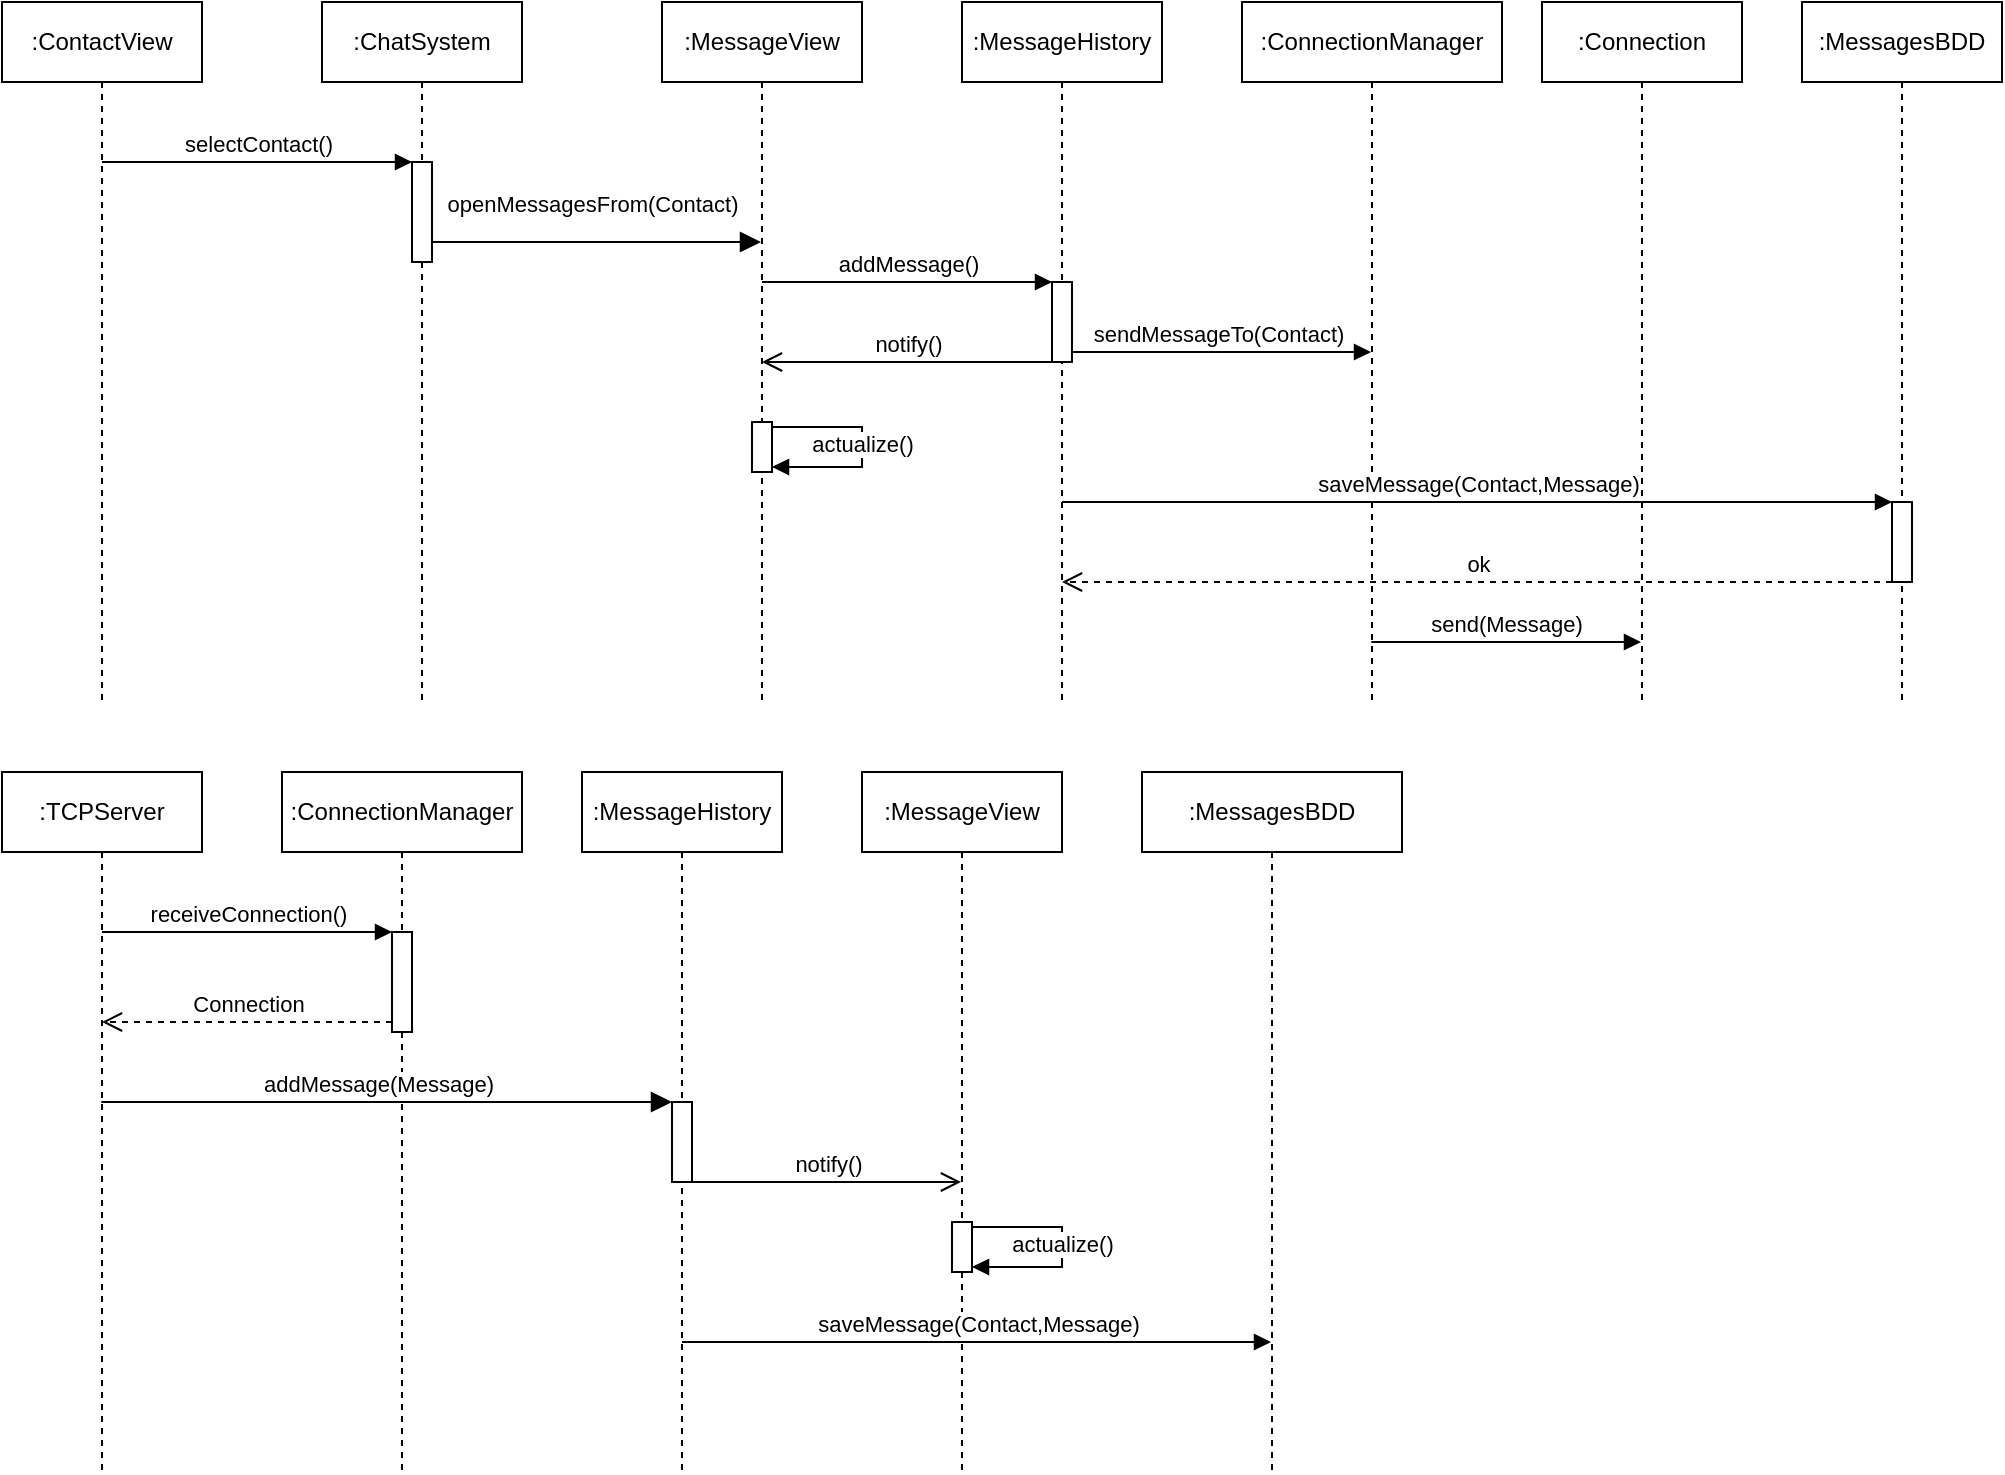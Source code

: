 <mxfile version="22.1.5" type="github">
  <diagram name="Page-1" id="2YBvvXClWsGukQMizWep">
    <mxGraphModel dx="1247" dy="637" grid="1" gridSize="10" guides="1" tooltips="1" connect="1" arrows="1" fold="1" page="1" pageScale="1" pageWidth="1100" pageHeight="850" math="0" shadow="0">
      <root>
        <mxCell id="0" />
        <mxCell id="1" parent="0" />
        <mxCell id="aM9ryv3xv72pqoxQDRHE-1" value=":ContactView" style="shape=umlLifeline;perimeter=lifelinePerimeter;whiteSpace=wrap;html=1;container=0;dropTarget=0;collapsible=0;recursiveResize=0;outlineConnect=0;portConstraint=eastwest;newEdgeStyle={&quot;edgeStyle&quot;:&quot;elbowEdgeStyle&quot;,&quot;elbow&quot;:&quot;vertical&quot;,&quot;curved&quot;:0,&quot;rounded&quot;:0};" parent="1" vertex="1">
          <mxGeometry x="40" y="40" width="100" height="350" as="geometry" />
        </mxCell>
        <mxCell id="aM9ryv3xv72pqoxQDRHE-5" value=":ChatSystem" style="shape=umlLifeline;perimeter=lifelinePerimeter;whiteSpace=wrap;html=1;container=0;dropTarget=0;collapsible=0;recursiveResize=0;outlineConnect=0;portConstraint=eastwest;newEdgeStyle={&quot;edgeStyle&quot;:&quot;elbowEdgeStyle&quot;,&quot;elbow&quot;:&quot;vertical&quot;,&quot;curved&quot;:0,&quot;rounded&quot;:0};" parent="1" vertex="1">
          <mxGeometry x="200" y="40" width="100" height="350" as="geometry" />
        </mxCell>
        <mxCell id="aM9ryv3xv72pqoxQDRHE-6" value="" style="html=1;points=[];perimeter=orthogonalPerimeter;outlineConnect=0;targetShapes=umlLifeline;portConstraint=eastwest;newEdgeStyle={&quot;edgeStyle&quot;:&quot;elbowEdgeStyle&quot;,&quot;elbow&quot;:&quot;vertical&quot;,&quot;curved&quot;:0,&quot;rounded&quot;:0};" parent="aM9ryv3xv72pqoxQDRHE-5" vertex="1">
          <mxGeometry x="45" y="80" width="10" height="50" as="geometry" />
        </mxCell>
        <mxCell id="aM9ryv3xv72pqoxQDRHE-7" value="selectContact()" style="html=1;verticalAlign=bottom;endArrow=block;edgeStyle=elbowEdgeStyle;elbow=vertical;curved=0;rounded=0;" parent="1" source="aM9ryv3xv72pqoxQDRHE-1" target="aM9ryv3xv72pqoxQDRHE-6" edge="1">
          <mxGeometry relative="1" as="geometry">
            <mxPoint x="95" y="120" as="sourcePoint" />
            <Array as="points">
              <mxPoint x="180" y="120" />
            </Array>
          </mxGeometry>
        </mxCell>
        <mxCell id="aM9ryv3xv72pqoxQDRHE-8" value="openMessagesFrom(Contact)" style="html=1;verticalAlign=bottom;endArrow=block;endSize=8;edgeStyle=elbowEdgeStyle;elbow=horizontal;curved=0;rounded=0;endFill=1;" parent="1" target="0uGFacpCI2jM2-og2iIK-16" edge="1" source="aM9ryv3xv72pqoxQDRHE-6">
          <mxGeometry x="-0.029" y="10" relative="1" as="geometry">
            <mxPoint x="425.5" y="160" as="targetPoint" />
            <Array as="points">
              <mxPoint x="346" y="160" />
              <mxPoint x="346" y="160" />
            </Array>
            <mxPoint x="271" y="160" as="sourcePoint" />
            <mxPoint as="offset" />
          </mxGeometry>
        </mxCell>
        <mxCell id="fpML9hD4aqezKX_3tMCb-2" value="addMessage()" style="html=1;verticalAlign=bottom;endArrow=block;edgeStyle=elbowEdgeStyle;elbow=vertical;curved=0;rounded=0;" parent="1" edge="1" target="0uGFacpCI2jM2-og2iIK-18" source="0uGFacpCI2jM2-og2iIK-16">
          <mxGeometry relative="1" as="geometry">
            <mxPoint x="419.63" y="180" as="sourcePoint" />
            <Array as="points">
              <mxPoint x="510" y="180" />
            </Array>
            <mxPoint x="569.5" y="180" as="targetPoint" />
          </mxGeometry>
        </mxCell>
        <mxCell id="fpML9hD4aqezKX_3tMCb-5" value=":ConnectionManager" style="shape=umlLifeline;perimeter=lifelinePerimeter;whiteSpace=wrap;html=1;container=0;dropTarget=0;collapsible=0;recursiveResize=0;outlineConnect=0;portConstraint=eastwest;newEdgeStyle={&quot;edgeStyle&quot;:&quot;elbowEdgeStyle&quot;,&quot;elbow&quot;:&quot;vertical&quot;,&quot;curved&quot;:0,&quot;rounded&quot;:0};" parent="1" vertex="1">
          <mxGeometry x="660" y="40" width="130" height="350" as="geometry" />
        </mxCell>
        <mxCell id="fpML9hD4aqezKX_3tMCb-13" value="sendMessageTo(Contact)" style="html=1;verticalAlign=bottom;endArrow=block;edgeStyle=elbowEdgeStyle;elbow=vertical;curved=0;rounded=0;" parent="1" source="0uGFacpCI2jM2-og2iIK-14" target="fpML9hD4aqezKX_3tMCb-5" edge="1">
          <mxGeometry relative="1" as="geometry">
            <mxPoint x="569.63" y="269.57" as="sourcePoint" />
            <Array as="points">
              <mxPoint x="670" y="298.71" />
            </Array>
            <mxPoint x="724.5" y="269.57" as="targetPoint" />
          </mxGeometry>
        </mxCell>
        <mxCell id="0uGFacpCI2jM2-og2iIK-14" value=":MessageHistory" style="shape=umlLifeline;perimeter=lifelinePerimeter;whiteSpace=wrap;html=1;container=0;dropTarget=0;collapsible=0;recursiveResize=0;outlineConnect=0;portConstraint=eastwest;newEdgeStyle={&quot;edgeStyle&quot;:&quot;elbowEdgeStyle&quot;,&quot;elbow&quot;:&quot;vertical&quot;,&quot;curved&quot;:0,&quot;rounded&quot;:0};" vertex="1" parent="1">
          <mxGeometry x="520" y="40" width="100" height="350" as="geometry" />
        </mxCell>
        <mxCell id="0uGFacpCI2jM2-og2iIK-18" value="" style="html=1;points=[];perimeter=orthogonalPerimeter;outlineConnect=0;targetShapes=umlLifeline;portConstraint=eastwest;newEdgeStyle={&quot;edgeStyle&quot;:&quot;elbowEdgeStyle&quot;,&quot;elbow&quot;:&quot;vertical&quot;,&quot;curved&quot;:0,&quot;rounded&quot;:0};" vertex="1" parent="0uGFacpCI2jM2-og2iIK-14">
          <mxGeometry x="45" y="140" width="10" height="40" as="geometry" />
        </mxCell>
        <mxCell id="0uGFacpCI2jM2-og2iIK-16" value="&lt;div&gt;:MessageView&lt;/div&gt;" style="shape=umlLifeline;perimeter=lifelinePerimeter;whiteSpace=wrap;html=1;container=0;dropTarget=0;collapsible=0;recursiveResize=0;outlineConnect=0;portConstraint=eastwest;newEdgeStyle={&quot;edgeStyle&quot;:&quot;elbowEdgeStyle&quot;,&quot;elbow&quot;:&quot;vertical&quot;,&quot;curved&quot;:0,&quot;rounded&quot;:0};" vertex="1" parent="1">
          <mxGeometry x="370" y="40" width="100" height="350" as="geometry" />
        </mxCell>
        <mxCell id="0uGFacpCI2jM2-og2iIK-50" value="" style="html=1;points=[];perimeter=orthogonalPerimeter;outlineConnect=0;targetShapes=umlLifeline;portConstraint=eastwest;newEdgeStyle={&quot;edgeStyle&quot;:&quot;elbowEdgeStyle&quot;,&quot;elbow&quot;:&quot;vertical&quot;,&quot;curved&quot;:0,&quot;rounded&quot;:0};" vertex="1" parent="0uGFacpCI2jM2-og2iIK-16">
          <mxGeometry x="45" y="210" width="10" height="25" as="geometry" />
        </mxCell>
        <mxCell id="fpML9hD4aqezKX_3tMCb-8" value="actualize()" style="html=1;verticalAlign=bottom;endArrow=block;edgeStyle=elbowEdgeStyle;elbow=horizontal;curved=0;rounded=0;" parent="0uGFacpCI2jM2-og2iIK-16" edge="1" target="0uGFacpCI2jM2-og2iIK-50" source="0uGFacpCI2jM2-og2iIK-50">
          <mxGeometry x="0.124" relative="1" as="geometry">
            <mxPoint x="49.63" y="210" as="sourcePoint" />
            <Array as="points">
              <mxPoint x="100" y="225" />
            </Array>
            <mxPoint x="49.63" y="230" as="targetPoint" />
            <mxPoint as="offset" />
          </mxGeometry>
        </mxCell>
        <mxCell id="0uGFacpCI2jM2-og2iIK-19" value="notify()" style="html=1;verticalAlign=bottom;endArrow=open;endSize=8;edgeStyle=elbowEdgeStyle;elbow=vertical;curved=0;rounded=0;" edge="1" parent="1" source="0uGFacpCI2jM2-og2iIK-18" target="0uGFacpCI2jM2-og2iIK-16">
          <mxGeometry relative="1" as="geometry">
            <mxPoint x="372.5" y="220" as="targetPoint" />
            <Array as="points">
              <mxPoint x="472.5" y="220" />
            </Array>
            <mxPoint x="547.5" y="220" as="sourcePoint" />
          </mxGeometry>
        </mxCell>
        <mxCell id="0uGFacpCI2jM2-og2iIK-21" value="&lt;div&gt;:Connection&lt;/div&gt;" style="shape=umlLifeline;perimeter=lifelinePerimeter;whiteSpace=wrap;html=1;container=0;dropTarget=0;collapsible=0;recursiveResize=0;outlineConnect=0;portConstraint=eastwest;newEdgeStyle={&quot;edgeStyle&quot;:&quot;elbowEdgeStyle&quot;,&quot;elbow&quot;:&quot;vertical&quot;,&quot;curved&quot;:0,&quot;rounded&quot;:0};" vertex="1" parent="1">
          <mxGeometry x="810" y="40" width="100" height="350" as="geometry" />
        </mxCell>
        <mxCell id="0uGFacpCI2jM2-og2iIK-22" value="send(Message)" style="html=1;verticalAlign=bottom;endArrow=block;edgeStyle=elbowEdgeStyle;elbow=vertical;curved=0;rounded=0;" edge="1" parent="1">
          <mxGeometry relative="1" as="geometry">
            <mxPoint x="724.63" y="360" as="sourcePoint" />
            <Array as="points">
              <mxPoint x="800" y="360" />
            </Array>
            <mxPoint x="859.5" y="360" as="targetPoint" />
          </mxGeometry>
        </mxCell>
        <mxCell id="0uGFacpCI2jM2-og2iIK-23" value="&lt;div&gt;:MessagesBDD&lt;/div&gt;" style="shape=umlLifeline;perimeter=lifelinePerimeter;whiteSpace=wrap;html=1;container=0;dropTarget=0;collapsible=0;recursiveResize=0;outlineConnect=0;portConstraint=eastwest;newEdgeStyle={&quot;edgeStyle&quot;:&quot;elbowEdgeStyle&quot;,&quot;elbow&quot;:&quot;vertical&quot;,&quot;curved&quot;:0,&quot;rounded&quot;:0};" vertex="1" parent="1">
          <mxGeometry x="940" y="40" width="100" height="350" as="geometry" />
        </mxCell>
        <mxCell id="0uGFacpCI2jM2-og2iIK-25" value="" style="html=1;points=[];perimeter=orthogonalPerimeter;outlineConnect=0;targetShapes=umlLifeline;portConstraint=eastwest;newEdgeStyle={&quot;edgeStyle&quot;:&quot;elbowEdgeStyle&quot;,&quot;elbow&quot;:&quot;vertical&quot;,&quot;curved&quot;:0,&quot;rounded&quot;:0};" vertex="1" parent="0uGFacpCI2jM2-og2iIK-23">
          <mxGeometry x="45" y="250" width="10" height="40" as="geometry" />
        </mxCell>
        <mxCell id="0uGFacpCI2jM2-og2iIK-24" value="saveMessage(Contact,Message)" style="html=1;verticalAlign=bottom;endArrow=block;edgeStyle=elbowEdgeStyle;elbow=vertical;curved=0;rounded=0;" edge="1" parent="1" source="0uGFacpCI2jM2-og2iIK-14" target="0uGFacpCI2jM2-og2iIK-25">
          <mxGeometry relative="1" as="geometry">
            <mxPoint x="569.63" y="290.0" as="sourcePoint" />
            <Array as="points">
              <mxPoint x="680" y="290" />
            </Array>
            <mxPoint x="985" y="290.0" as="targetPoint" />
          </mxGeometry>
        </mxCell>
        <mxCell id="0uGFacpCI2jM2-og2iIK-26" value="ok" style="html=1;verticalAlign=bottom;endArrow=open;dashed=1;endSize=8;edgeStyle=elbowEdgeStyle;elbow=vertical;curved=0;rounded=0;" edge="1" parent="1" source="0uGFacpCI2jM2-og2iIK-25" target="0uGFacpCI2jM2-og2iIK-14">
          <mxGeometry relative="1" as="geometry">
            <mxPoint x="820" y="330" as="targetPoint" />
            <Array as="points">
              <mxPoint x="872.5" y="330" />
            </Array>
            <mxPoint x="965" y="330" as="sourcePoint" />
          </mxGeometry>
        </mxCell>
        <mxCell id="0uGFacpCI2jM2-og2iIK-27" value=":TCPServer" style="shape=umlLifeline;perimeter=lifelinePerimeter;whiteSpace=wrap;html=1;container=0;dropTarget=0;collapsible=0;recursiveResize=0;outlineConnect=0;portConstraint=eastwest;newEdgeStyle={&quot;edgeStyle&quot;:&quot;elbowEdgeStyle&quot;,&quot;elbow&quot;:&quot;vertical&quot;,&quot;curved&quot;:0,&quot;rounded&quot;:0};" vertex="1" parent="1">
          <mxGeometry x="40" y="425" width="100" height="350" as="geometry" />
        </mxCell>
        <mxCell id="0uGFacpCI2jM2-og2iIK-28" value=":ConnectionManager" style="shape=umlLifeline;perimeter=lifelinePerimeter;whiteSpace=wrap;html=1;container=0;dropTarget=0;collapsible=0;recursiveResize=0;outlineConnect=0;portConstraint=eastwest;newEdgeStyle={&quot;edgeStyle&quot;:&quot;elbowEdgeStyle&quot;,&quot;elbow&quot;:&quot;vertical&quot;,&quot;curved&quot;:0,&quot;rounded&quot;:0};" vertex="1" parent="1">
          <mxGeometry x="180" y="425" width="120" height="350" as="geometry" />
        </mxCell>
        <mxCell id="0uGFacpCI2jM2-og2iIK-29" value="" style="html=1;points=[];perimeter=orthogonalPerimeter;outlineConnect=0;targetShapes=umlLifeline;portConstraint=eastwest;newEdgeStyle={&quot;edgeStyle&quot;:&quot;elbowEdgeStyle&quot;,&quot;elbow&quot;:&quot;vertical&quot;,&quot;curved&quot;:0,&quot;rounded&quot;:0};" vertex="1" parent="0uGFacpCI2jM2-og2iIK-28">
          <mxGeometry x="55" y="80" width="10" height="50" as="geometry" />
        </mxCell>
        <mxCell id="0uGFacpCI2jM2-og2iIK-30" value="receiveConnection()" style="html=1;verticalAlign=bottom;endArrow=block;edgeStyle=elbowEdgeStyle;elbow=vertical;curved=0;rounded=0;" edge="1" parent="1" source="0uGFacpCI2jM2-og2iIK-27" target="0uGFacpCI2jM2-og2iIK-29">
          <mxGeometry relative="1" as="geometry">
            <mxPoint x="95" y="505" as="sourcePoint" />
            <Array as="points">
              <mxPoint x="180" y="505" />
            </Array>
          </mxGeometry>
        </mxCell>
        <mxCell id="0uGFacpCI2jM2-og2iIK-31" value="addMessage(Message)" style="html=1;verticalAlign=bottom;endArrow=block;endSize=8;edgeStyle=elbowEdgeStyle;elbow=horizontal;curved=0;rounded=0;endFill=1;" edge="1" parent="1" target="0uGFacpCI2jM2-og2iIK-49">
          <mxGeometry x="-0.028" relative="1" as="geometry">
            <mxPoint x="419.5" y="590" as="targetPoint" />
            <Array as="points">
              <mxPoint x="346" y="590" />
              <mxPoint x="346" y="590" />
            </Array>
            <mxPoint x="89.63" y="590" as="sourcePoint" />
            <mxPoint as="offset" />
          </mxGeometry>
        </mxCell>
        <mxCell id="0uGFacpCI2jM2-og2iIK-33" value="&lt;div&gt;:MessagesBDD&lt;/div&gt;" style="shape=umlLifeline;perimeter=lifelinePerimeter;whiteSpace=wrap;html=1;container=0;dropTarget=0;collapsible=0;recursiveResize=0;outlineConnect=0;portConstraint=eastwest;newEdgeStyle={&quot;edgeStyle&quot;:&quot;elbowEdgeStyle&quot;,&quot;elbow&quot;:&quot;vertical&quot;,&quot;curved&quot;:0,&quot;rounded&quot;:0};" vertex="1" parent="1">
          <mxGeometry x="610" y="425" width="130" height="350" as="geometry" />
        </mxCell>
        <mxCell id="0uGFacpCI2jM2-og2iIK-36" value="&lt;div&gt;:MessageView&lt;/div&gt;" style="shape=umlLifeline;perimeter=lifelinePerimeter;whiteSpace=wrap;html=1;container=0;dropTarget=0;collapsible=0;recursiveResize=0;outlineConnect=0;portConstraint=eastwest;newEdgeStyle={&quot;edgeStyle&quot;:&quot;elbowEdgeStyle&quot;,&quot;elbow&quot;:&quot;vertical&quot;,&quot;curved&quot;:0,&quot;rounded&quot;:0};" vertex="1" parent="1">
          <mxGeometry x="470" y="425" width="100" height="350" as="geometry" />
        </mxCell>
        <mxCell id="0uGFacpCI2jM2-og2iIK-37" value="" style="html=1;points=[];perimeter=orthogonalPerimeter;outlineConnect=0;targetShapes=umlLifeline;portConstraint=eastwest;newEdgeStyle={&quot;edgeStyle&quot;:&quot;elbowEdgeStyle&quot;,&quot;elbow&quot;:&quot;vertical&quot;,&quot;curved&quot;:0,&quot;rounded&quot;:0};" vertex="1" parent="0uGFacpCI2jM2-og2iIK-36">
          <mxGeometry x="45" y="225" width="10" height="25" as="geometry" />
        </mxCell>
        <mxCell id="0uGFacpCI2jM2-og2iIK-34" value="actualize()" style="html=1;verticalAlign=bottom;endArrow=block;edgeStyle=elbowEdgeStyle;elbow=horizontal;curved=0;rounded=0;" edge="1" parent="0uGFacpCI2jM2-og2iIK-36" source="0uGFacpCI2jM2-og2iIK-37" target="0uGFacpCI2jM2-og2iIK-37">
          <mxGeometry x="0.124" relative="1" as="geometry">
            <mxPoint x="49.63" y="225" as="sourcePoint" />
            <Array as="points">
              <mxPoint x="100" y="240" />
            </Array>
            <mxPoint x="49.63" y="245" as="targetPoint" />
            <mxPoint as="offset" />
          </mxGeometry>
        </mxCell>
        <mxCell id="0uGFacpCI2jM2-og2iIK-38" value=":MessageHistory" style="shape=umlLifeline;perimeter=lifelinePerimeter;whiteSpace=wrap;html=1;container=0;dropTarget=0;collapsible=0;recursiveResize=0;outlineConnect=0;portConstraint=eastwest;newEdgeStyle={&quot;edgeStyle&quot;:&quot;elbowEdgeStyle&quot;,&quot;elbow&quot;:&quot;vertical&quot;,&quot;curved&quot;:0,&quot;rounded&quot;:0};" vertex="1" parent="1">
          <mxGeometry x="330" y="425" width="100" height="350" as="geometry" />
        </mxCell>
        <mxCell id="0uGFacpCI2jM2-og2iIK-49" value="" style="html=1;points=[];perimeter=orthogonalPerimeter;outlineConnect=0;targetShapes=umlLifeline;portConstraint=eastwest;newEdgeStyle={&quot;edgeStyle&quot;:&quot;elbowEdgeStyle&quot;,&quot;elbow&quot;:&quot;vertical&quot;,&quot;curved&quot;:0,&quot;rounded&quot;:0};" vertex="1" parent="0uGFacpCI2jM2-og2iIK-38">
          <mxGeometry x="45" y="165" width="10" height="40" as="geometry" />
        </mxCell>
        <mxCell id="0uGFacpCI2jM2-og2iIK-39" value="notify()" style="html=1;verticalAlign=bottom;endArrow=open;endSize=8;edgeStyle=elbowEdgeStyle;elbow=vertical;curved=0;rounded=0;" edge="1" parent="1" source="0uGFacpCI2jM2-og2iIK-49" target="0uGFacpCI2jM2-og2iIK-36">
          <mxGeometry relative="1" as="geometry">
            <mxPoint x="620" y="630" as="targetPoint" />
            <Array as="points">
              <mxPoint x="450.68" y="630" />
            </Array>
            <mxPoint x="440.68" y="600" as="sourcePoint" />
          </mxGeometry>
        </mxCell>
        <mxCell id="0uGFacpCI2jM2-og2iIK-48" value="Connection" style="html=1;verticalAlign=bottom;endArrow=open;dashed=1;endSize=8;edgeStyle=elbowEdgeStyle;elbow=vertical;curved=0;rounded=0;" edge="1" parent="1" source="0uGFacpCI2jM2-og2iIK-29" target="0uGFacpCI2jM2-og2iIK-27">
          <mxGeometry relative="1" as="geometry">
            <mxPoint x="90" y="550" as="targetPoint" />
            <Array as="points">
              <mxPoint x="142.5" y="550" />
            </Array>
            <mxPoint x="235" y="550" as="sourcePoint" />
          </mxGeometry>
        </mxCell>
        <mxCell id="0uGFacpCI2jM2-og2iIK-51" value="saveMessage(Contact,Message)" style="html=1;verticalAlign=bottom;endArrow=block;edgeStyle=elbowEdgeStyle;elbow=vertical;curved=0;rounded=0;" edge="1" parent="1" source="0uGFacpCI2jM2-og2iIK-38" target="0uGFacpCI2jM2-og2iIK-33">
          <mxGeometry relative="1" as="geometry">
            <mxPoint x="380" y="710" as="sourcePoint" />
            <Array as="points">
              <mxPoint x="490" y="710" />
            </Array>
            <mxPoint x="795" y="710" as="targetPoint" />
          </mxGeometry>
        </mxCell>
      </root>
    </mxGraphModel>
  </diagram>
</mxfile>
